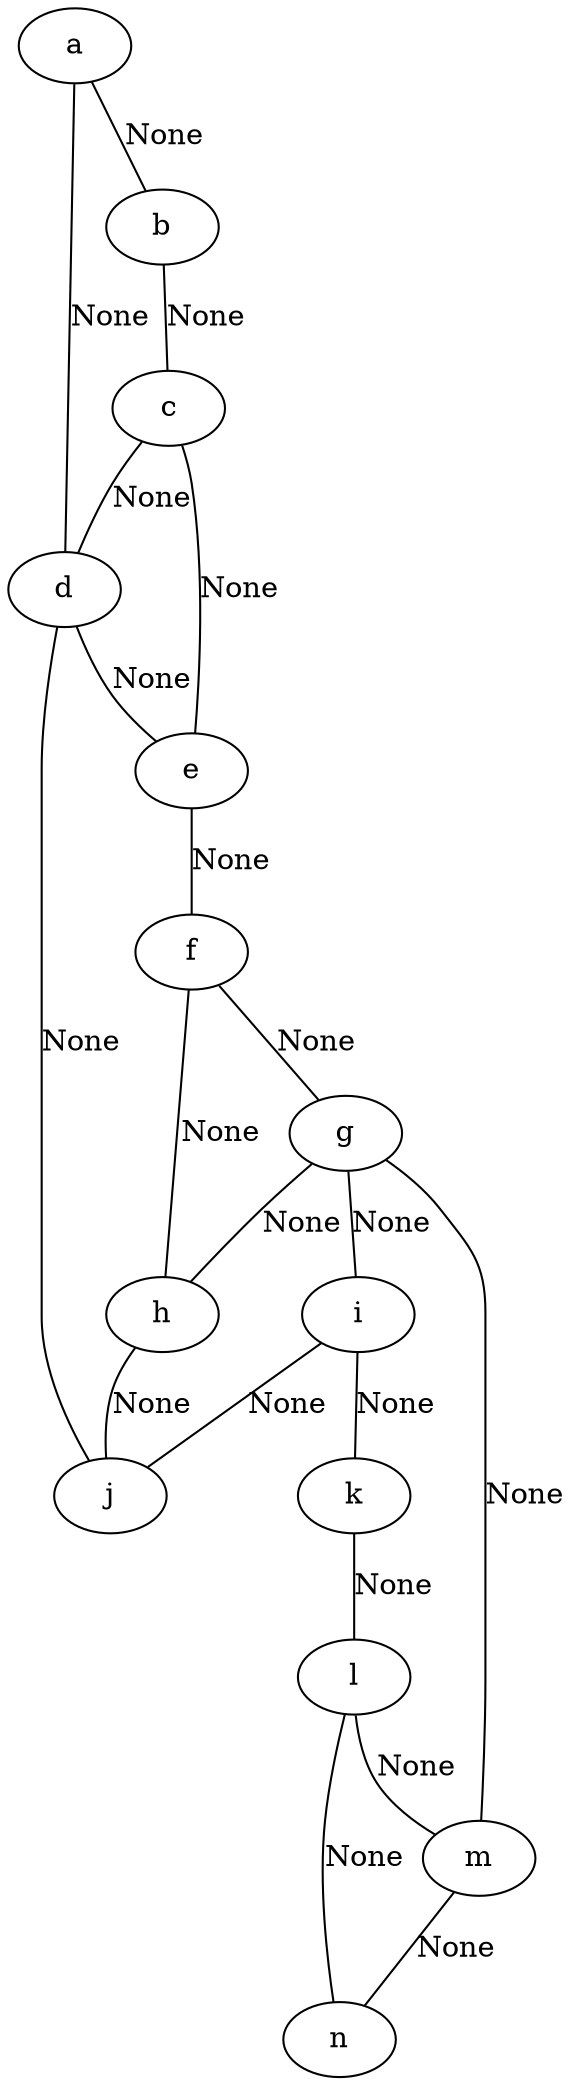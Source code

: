 graph graphe { 
	a;
	b;
	c;
	d;
	e;
	f;
	g;
	h;
	i;
	j;
	k;
	l;
	m;
	n;
	a -- b [label=None] ;
	a -- d [label=None] ;
	b -- c [label=None] ;
	c -- d [label=None] ;
	c -- e [label=None] ;
	d -- e [label=None] ;
	d -- j [label=None] ;
	e -- f [label=None] ;
	f -- g [label=None] ;
	f -- h [label=None] ;
	g -- h [label=None] ;
	g -- i [label=None] ;
	g -- m [label=None] ;
	h -- j [label=None] ;
	i -- j [label=None] ;
	i -- k [label=None] ;
	k -- l [label=None] ;
	l -- m [label=None] ;
	l -- n [label=None] ;
	m -- n [label=None] ;
}